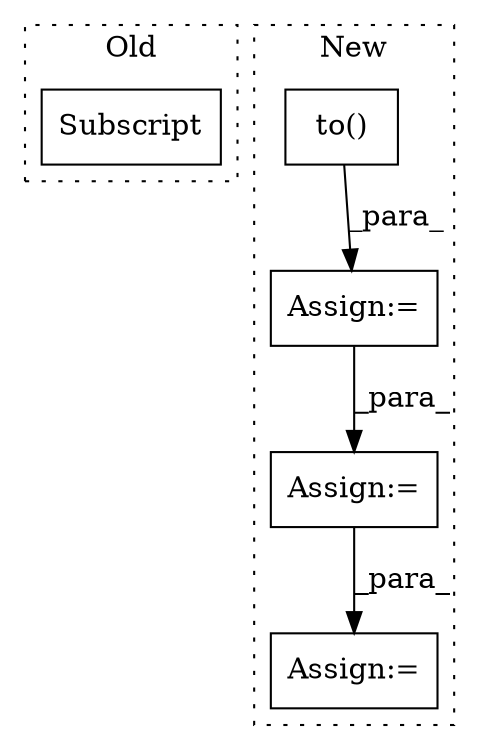 digraph G {
subgraph cluster0 {
1 [label="Subscript" a="63" s="41924,0" l="21,0" shape="box"];
label = "Old";
style="dotted";
}
subgraph cluster1 {
2 [label="to()" a="75" s="41187,41201" l="8,1" shape="box"];
3 [label="Assign:=" a="68" s="42598" l="3" shape="box"];
4 [label="Assign:=" a="68" s="42958" l="3" shape="box"];
5 [label="Assign:=" a="68" s="42788" l="3" shape="box"];
label = "New";
style="dotted";
}
2 -> 3 [label="_para_"];
3 -> 5 [label="_para_"];
5 -> 4 [label="_para_"];
}